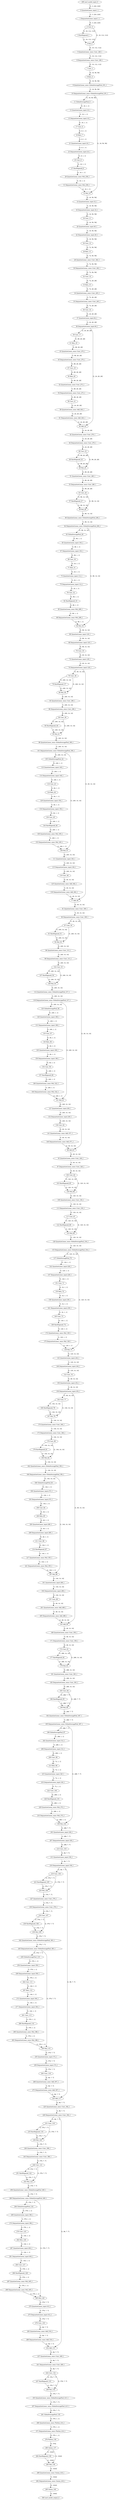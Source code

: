 strict digraph  {
"0 QuantizeLinear_input.1_1" [id=0, type=QuantizeLinear];
"1 DequantizeLinear_input.1_1" [id=1, type=DequantizeLinear];
"2 Conv_0" [id=2, type=Conv];
"3 HardSigmoid_1" [id=3, type=HardSigmoid];
"4 Mul_2" [id=4, type=Mul];
"5 QuantizeLinear_onnx^^Conv_248_1" [id=5, label="5 QuantizeLinear_onnx::Conv_248_1", type=QuantizeLinear];
"6 DequantizeLinear_onnx^^Conv_248_1" [id=6, label="6 DequantizeLinear_onnx::Conv_248_1", type=DequantizeLinear];
"7 Conv_3" [id=7, type=Conv];
"8 Relu_4" [id=8, type=Relu];
"9 QuantizeLinear_onnx^^GlobalAveragePool_251_1" [id=9, label="9 QuantizeLinear_onnx::GlobalAveragePool_251_1", type=QuantizeLinear];
"10 DequantizeLinear_onnx^^GlobalAveragePool_251_1" [id=10, label="10 DequantizeLinear_onnx::GlobalAveragePool_251_1", type=DequantizeLinear];
"11 GlobalAveragePool_5" [id=11, type=GlobalAveragePool];
"12 Mul_10" [id=12, type=Mul];
"13 QuantizeLinear_input.16_1" [id=13, type=QuantizeLinear];
"14 QuantizeLinear_input.32_1" [id=14, type=QuantizeLinear];
"15 DequantizeLinear_input.16_1" [id=15, type=DequantizeLinear];
"16 DequantizeLinear_input.32_1" [id=16, type=DequantizeLinear];
"17 Conv_6" [id=17, type=Conv];
"18 Conv_11" [id=18, type=Conv];
"19 Relu_7" [id=19, type=Relu];
"20 QuantizeLinear_input.40_1" [id=20, type=QuantizeLinear];
"21 QuantizeLinear_input.24_1" [id=21, type=QuantizeLinear];
"22 DequantizeLinear_input.40_1" [id=22, type=DequantizeLinear];
"23 DequantizeLinear_input.24_1" [id=23, type=DequantizeLinear];
"24 Conv_12" [id=24, type=Conv];
"25 Conv_8" [id=25, type=Conv];
"26 Relu_13" [id=26, type=Relu];
"27 HardSigmoid_9" [id=27, type=HardSigmoid];
"28 QuantizeLinear_onnx^^Conv_262_1" [id=28, label="28 QuantizeLinear_onnx::Conv_262_1", type=QuantizeLinear];
"29 QuantizeLinear_onnx^^Mul_256_1" [id=29, label="29 QuantizeLinear_onnx::Mul_256_1", type=QuantizeLinear];
"30 DequantizeLinear_onnx^^Conv_262_1" [id=30, label="30 DequantizeLinear_onnx::Conv_262_1", type=DequantizeLinear];
"31 DequantizeLinear_onnx^^Mul_256_1" [id=31, label="31 DequantizeLinear_onnx::Mul_256_1", type=DequantizeLinear];
"32 Conv_14" [id=32, type=Conv];
"33 Relu_15" [id=33, type=Relu];
"34 QuantizeLinear_onnx^^Conv_265_1" [id=34, label="34 QuantizeLinear_onnx::Conv_265_1", type=QuantizeLinear];
"35 DequantizeLinear_onnx^^Conv_265_1" [id=35, label="35 DequantizeLinear_onnx::Conv_265_1", type=DequantizeLinear];
"36 Conv_16" [id=36, type=Conv];
"37 QuantizeLinear_input.64_1" [id=37, type=QuantizeLinear];
"38 DequantizeLinear_input.64_1" [id=38, type=DequantizeLinear];
"39 Conv_17" [id=39, type=Conv];
"40 Add_22" [id=40, type=Add];
"41 Relu_18" [id=41, type=Relu];
"42 QuantizeLinear_onnx^^Conv_276_1" [id=42, label="42 QuantizeLinear_onnx::Conv_276_1", type=QuantizeLinear];
"43 QuantizeLinear_onnx^^Conv_270_1" [id=43, label="43 QuantizeLinear_onnx::Conv_270_1", type=QuantizeLinear];
"44 DequantizeLinear_onnx^^Conv_276_1" [id=44, label="44 DequantizeLinear_onnx::Conv_276_1", type=DequantizeLinear];
"45 DequantizeLinear_onnx^^Conv_270_1" [id=45, label="45 DequantizeLinear_onnx::Conv_270_1", type=DequantizeLinear];
"46 Conv_23" [id=46, type=Conv];
"47 Conv_19" [id=47, type=Conv];
"48 HardSigmoid_24" [id=48, type=HardSigmoid];
"49 Mul_25" [id=49, type=Mul];
"50 Relu_20" [id=50, type=Relu];
"51 QuantizeLinear_onnx^^Conv_280_1" [id=51, label="51 QuantizeLinear_onnx::Conv_280_1", type=QuantizeLinear];
"52 QuantizeLinear_onnx^^Conv_273_1" [id=52, label="52 QuantizeLinear_onnx::Conv_273_1", type=QuantizeLinear];
"53 DequantizeLinear_onnx^^Conv_280_1" [id=53, label="53 DequantizeLinear_onnx::Conv_280_1", type=DequantizeLinear];
"54 DequantizeLinear_onnx^^Conv_273_1" [id=54, label="54 DequantizeLinear_onnx::Conv_273_1", type=DequantizeLinear];
"55 Conv_26" [id=55, type=Conv];
"56 Conv_21" [id=56, type=Conv];
"57 HardSigmoid_27" [id=57, type=HardSigmoid];
"58 Mul_28" [id=58, type=Mul];
"59 QuantizeLinear_onnx^^Add_444_1" [id=59, label="59 QuantizeLinear_onnx::Add_444_1", type=QuantizeLinear];
"60 QuantizeLinear_onnx^^GlobalAveragePool_284_1" [id=60, label="60 QuantizeLinear_onnx::GlobalAveragePool_284_1", type=QuantizeLinear];
"61 DequantizeLinear_onnx^^Add_444_1" [id=61, label="61 DequantizeLinear_onnx::Add_444_1", type=DequantizeLinear];
"62 DequantizeLinear_onnx^^GlobalAveragePool_284_1" [id=62, label="62 DequantizeLinear_onnx::GlobalAveragePool_284_1", type=DequantizeLinear];
"63 GlobalAveragePool_29" [id=63, type=GlobalAveragePool];
"64 Mul_34" [id=64, type=Mul];
"65 QuantizeLinear_input.104_1" [id=65, type=QuantizeLinear];
"66 QuantizeLinear_input.120_1" [id=66, type=QuantizeLinear];
"67 DequantizeLinear_input.104_1" [id=67, type=DequantizeLinear];
"68 DequantizeLinear_input.120_1" [id=68, type=DequantizeLinear];
"69 Conv_30" [id=69, type=Conv];
"70 Conv_35" [id=70, type=Conv];
"71 Relu_31" [id=71, type=Relu];
"72 QuantizeLinear_input.128_1" [id=72, type=QuantizeLinear];
"73 QuantizeLinear_input.112_1" [id=73, type=QuantizeLinear];
"74 DequantizeLinear_input.128_1" [id=74, type=DequantizeLinear];
"75 DequantizeLinear_input.112_1" [id=75, type=DequantizeLinear];
"76 Conv_36" [id=76, type=Conv];
"77 Add_49" [id=77, type=Add];
"78 Conv_32" [id=78, type=Conv];
"79 HardSigmoid_37" [id=79, type=HardSigmoid];
"80 Mul_38" [id=80, type=Mul];
"81 QuantizeLinear_onnx^^Conv_309_1" [id=81, label="81 QuantizeLinear_onnx::Conv_309_1", type=QuantizeLinear];
"82 HardSigmoid_33" [id=82, type=HardSigmoid];
"83 QuantizeLinear_onnx^^Conv_296_1" [id=83, label="83 QuantizeLinear_onnx::Conv_296_1", type=QuantizeLinear];
"84 DequantizeLinear_onnx^^Conv_309_1" [id=84, label="84 DequantizeLinear_onnx::Conv_309_1", type=DequantizeLinear];
"85 QuantizeLinear_onnx^^Mul_289_1" [id=85, label="85 QuantizeLinear_onnx::Mul_289_1", type=QuantizeLinear];
"86 DequantizeLinear_onnx^^Conv_296_1" [id=86, label="86 DequantizeLinear_onnx::Conv_296_1", type=DequantizeLinear];
"87 Conv_50" [id=87, type=Conv];
"88 Add_63" [id=88, type=Add];
"89 DequantizeLinear_onnx^^Mul_289_1" [id=89, label="89 DequantizeLinear_onnx::Mul_289_1", type=DequantizeLinear];
"90 Conv_39" [id=90, type=Conv];
"91 HardSigmoid_51" [id=91, type=HardSigmoid];
"92 Mul_52" [id=92, type=Mul];
"93 QuantizeLinear_onnx^^Conv_326_1" [id=93, label="93 QuantizeLinear_onnx::Conv_326_1", type=QuantizeLinear];
"94 HardSigmoid_40" [id=94, type=HardSigmoid];
"95 Mul_41" [id=95, type=Mul];
"96 QuantizeLinear_onnx^^Conv_313_1" [id=96, label="96 QuantizeLinear_onnx::Conv_313_1", type=QuantizeLinear];
"97 DequantizeLinear_onnx^^Conv_326_1" [id=97, label="97 DequantizeLinear_onnx::Conv_326_1", type=DequantizeLinear];
"98 QuantizeLinear_onnx^^GlobalAveragePool_300_1" [id=98, label="98 QuantizeLinear_onnx::GlobalAveragePool_300_1", type=QuantizeLinear];
"99 DequantizeLinear_onnx^^Conv_313_1" [id=99, label="99 DequantizeLinear_onnx::Conv_313_1", type=DequantizeLinear];
"100 Conv_64" [id=100, type=Conv];
"101 DequantizeLinear_onnx^^GlobalAveragePool_300_1" [id=101, label="101 DequantizeLinear_onnx::GlobalAveragePool_300_1", type=DequantizeLinear];
"102 Conv_53" [id=102, type=Conv];
"103 HardSigmoid_65" [id=103, type=HardSigmoid];
"104 Mul_66" [id=104, type=Mul];
"105 GlobalAveragePool_42" [id=105, type=GlobalAveragePool];
"106 Mul_47" [id=106, type=Mul];
"107 HardSigmoid_54" [id=107, type=HardSigmoid];
"108 Mul_55" [id=108, type=Mul];
"109 QuantizeLinear_onnx^^Conv_330_1" [id=109, label="109 QuantizeLinear_onnx::Conv_330_1", type=QuantizeLinear];
"110 QuantizeLinear_input.148_1" [id=110, type=QuantizeLinear];
"111 QuantizeLinear_input.164_1" [id=111, type=QuantizeLinear];
"112 QuantizeLinear_onnx^^GlobalAveragePool_317_1" [id=112, label="112 QuantizeLinear_onnx::GlobalAveragePool_317_1", type=QuantizeLinear];
"113 DequantizeLinear_onnx^^Conv_330_1" [id=113, label="113 DequantizeLinear_onnx::Conv_330_1", type=DequantizeLinear];
"114 DequantizeLinear_input.148_1" [id=114, type=DequantizeLinear];
"115 DequantizeLinear_input.164_1" [id=115, type=DequantizeLinear];
"116 DequantizeLinear_onnx^^GlobalAveragePool_317_1" [id=116, label="116 DequantizeLinear_onnx::GlobalAveragePool_317_1", type=DequantizeLinear];
"117 Conv_67" [id=117, type=Conv];
"118 Conv_43" [id=118, type=Conv];
"119 Conv_48" [id=119, type=Conv];
"120 GlobalAveragePool_56" [id=120, type=GlobalAveragePool];
"121 Mul_61" [id=121, type=Mul];
"122 HardSigmoid_68" [id=122, type=HardSigmoid];
"123 Mul_69" [id=123, type=Mul];
"124 Relu_44" [id=124, type=Relu];
"125 QuantizeLinear_onnx^^Add_462_1" [id=125, label="125 QuantizeLinear_onnx::Add_462_1", type=QuantizeLinear];
"126 QuantizeLinear_input.188_1" [id=126, type=QuantizeLinear];
"127 QuantizeLinear_input.204_1" [id=127, type=QuantizeLinear];
"128 QuantizeLinear_onnx^^GlobalAveragePool_334_1" [id=128, label="128 QuantizeLinear_onnx::GlobalAveragePool_334_1", type=QuantizeLinear];
"129 QuantizeLinear_input.156_1" [id=129, type=QuantizeLinear];
"130 DequantizeLinear_onnx^^Add_462_1" [id=130, label="130 DequantizeLinear_onnx::Add_462_1", type=DequantizeLinear];
"131 DequantizeLinear_input.188_1" [id=131, type=DequantizeLinear];
"132 DequantizeLinear_input.204_1" [id=132, type=DequantizeLinear];
"133 DequantizeLinear_onnx^^GlobalAveragePool_334_1" [id=133, label="133 DequantizeLinear_onnx::GlobalAveragePool_334_1", type=DequantizeLinear];
"134 DequantizeLinear_input.156_1" [id=134, type=DequantizeLinear];
"135 Conv_57" [id=135, type=Conv];
"136 Conv_62" [id=136, type=Conv];
"137 GlobalAveragePool_70" [id=137, type=GlobalAveragePool];
"138 Mul_75" [id=138, type=Mul];
"139 Conv_45" [id=139, type=Conv];
"140 Relu_58" [id=140, type=Relu];
"141 QuantizeLinear_onnx^^Add_471_1" [id=141, label="141 QuantizeLinear_onnx::Add_471_1", type=QuantizeLinear];
"142 QuantizeLinear_input.228_1" [id=142, type=QuantizeLinear];
"143 QuantizeLinear_input.244_1" [id=143, type=QuantizeLinear];
"144 HardSigmoid_46" [id=144, type=HardSigmoid];
"145 QuantizeLinear_input.196_1" [id=145, type=QuantizeLinear];
"146 DequantizeLinear_onnx^^Add_471_1" [id=146, label="146 DequantizeLinear_onnx::Add_471_1", type=DequantizeLinear];
"147 DequantizeLinear_input.228_1" [id=147, type=DequantizeLinear];
"148 DequantizeLinear_input.244_1" [id=148, type=DequantizeLinear];
"149 QuantizeLinear_onnx^^Mul_305_1" [id=149, label="149 QuantizeLinear_onnx::Mul_305_1", type=QuantizeLinear];
"150 DequantizeLinear_input.196_1" [id=150, type=DequantizeLinear];
"151 Conv_71" [id=151, type=Conv];
"152 Conv_76" [id=152, type=Conv];
"153 DequantizeLinear_onnx^^Mul_305_1" [id=153, label="153 DequantizeLinear_onnx::Mul_305_1", type=DequantizeLinear];
"154 Conv_59" [id=154, type=Conv];
"155 Relu_72" [id=155, type=Relu];
"156 QuantizeLinear_input.252_1" [id=156, type=QuantizeLinear];
"157 HardSigmoid_60" [id=157, type=HardSigmoid];
"158 QuantizeLinear_input.236_1" [id=158, type=QuantizeLinear];
"159 DequantizeLinear_input.252_1" [id=159, type=DequantizeLinear];
"160 QuantizeLinear_onnx^^Mul_322_1" [id=160, label="160 QuantizeLinear_onnx::Mul_322_1", type=QuantizeLinear];
"161 DequantizeLinear_input.236_1" [id=161, type=DequantizeLinear];
"162 Conv_77" [id=162, type=Conv];
"163 Add_90" [id=163, type=Add];
"164 DequantizeLinear_onnx^^Mul_322_1" [id=164, label="164 DequantizeLinear_onnx::Mul_322_1", type=DequantizeLinear];
"165 Conv_73" [id=165, type=Conv];
"166 HardSigmoid_78" [id=166, type=HardSigmoid];
"167 Mul_79" [id=167, type=Mul];
"168 QuantizeLinear_onnx^^Conv_359_1" [id=168, label="168 QuantizeLinear_onnx::Conv_359_1", type=QuantizeLinear];
"169 HardSigmoid_74" [id=169, type=HardSigmoid];
"170 QuantizeLinear_onnx^^Conv_346_1" [id=170, label="170 QuantizeLinear_onnx::Conv_346_1", type=QuantizeLinear];
"171 DequantizeLinear_onnx^^Conv_359_1" [id=171, label="171 DequantizeLinear_onnx::Conv_359_1", type=DequantizeLinear];
"172 QuantizeLinear_onnx^^Mul_339_1" [id=172, label="172 QuantizeLinear_onnx::Mul_339_1", type=QuantizeLinear];
"173 DequantizeLinear_onnx^^Conv_346_1" [id=173, label="173 DequantizeLinear_onnx::Conv_346_1", type=DequantizeLinear];
"174 Conv_91" [id=174, type=Conv];
"175 DequantizeLinear_onnx^^Mul_339_1" [id=175, label="175 DequantizeLinear_onnx::Mul_339_1", type=DequantizeLinear];
"176 Conv_80" [id=176, type=Conv];
"177 HardSigmoid_92" [id=177, type=HardSigmoid];
"178 Mul_93" [id=178, type=Mul];
"179 HardSigmoid_81" [id=179, type=HardSigmoid];
"180 Mul_82" [id=180, type=Mul];
"181 QuantizeLinear_onnx^^Conv_363_1" [id=181, label="181 QuantizeLinear_onnx::Conv_363_1", type=QuantizeLinear];
"182 QuantizeLinear_onnx^^GlobalAveragePool_350_1" [id=182, label="182 QuantizeLinear_onnx::GlobalAveragePool_350_1", type=QuantizeLinear];
"183 DequantizeLinear_onnx^^Conv_363_1" [id=183, label="183 DequantizeLinear_onnx::Conv_363_1", type=DequantizeLinear];
"184 DequantizeLinear_onnx^^GlobalAveragePool_350_1" [id=184, label="184 DequantizeLinear_onnx::GlobalAveragePool_350_1", type=DequantizeLinear];
"185 Conv_94" [id=185, type=Conv];
"186 GlobalAveragePool_83" [id=186, type=GlobalAveragePool];
"187 Mul_88" [id=187, type=Mul];
"188 HardSigmoid_95" [id=188, type=HardSigmoid];
"189 Mul_96" [id=189, type=Mul];
"190 QuantizeLinear_input.272_1" [id=190, type=QuantizeLinear];
"191 QuantizeLinear_input.288_1" [id=191, type=QuantizeLinear];
"192 QuantizeLinear_onnx^^GlobalAveragePool_367_1" [id=192, label="192 QuantizeLinear_onnx::GlobalAveragePool_367_1", type=QuantizeLinear];
"193 DequantizeLinear_input.272_1" [id=193, type=DequantizeLinear];
"194 DequantizeLinear_input.288_1" [id=194, type=DequantizeLinear];
"195 DequantizeLinear_onnx^^GlobalAveragePool_367_1" [id=195, label="195 DequantizeLinear_onnx::GlobalAveragePool_367_1", type=DequantizeLinear];
"196 Conv_84" [id=196, type=Conv];
"197 Conv_89" [id=197, type=Conv];
"198 GlobalAveragePool_97" [id=198, type=GlobalAveragePool];
"199 Mul_102" [id=199, type=Mul];
"200 Relu_85" [id=200, type=Relu];
"201 QuantizeLinear_onnx^^Add_489_1" [id=201, label="201 QuantizeLinear_onnx::Add_489_1", type=QuantizeLinear];
"202 QuantizeLinear_input.312_1" [id=202, type=QuantizeLinear];
"203 QuantizeLinear_input.328_1" [id=203, type=QuantizeLinear];
"204 QuantizeLinear_input.280_1" [id=204, type=QuantizeLinear];
"205 DequantizeLinear_onnx^^Add_489_1" [id=205, label="205 DequantizeLinear_onnx::Add_489_1", type=DequantizeLinear];
"206 DequantizeLinear_input.312_1" [id=206, type=DequantizeLinear];
"207 DequantizeLinear_input.328_1" [id=207, type=DequantizeLinear];
"208 DequantizeLinear_input.280_1" [id=208, type=DequantizeLinear];
"209 Conv_98" [id=209, type=Conv];
"210 Conv_103" [id=210, type=Conv];
"211 Conv_86" [id=211, type=Conv];
"212 Relu_99" [id=212, type=Relu];
"213 QuantizeLinear_input.336_1" [id=213, type=QuantizeLinear];
"214 HardSigmoid_87" [id=214, type=HardSigmoid];
"215 QuantizeLinear_input.320_1" [id=215, type=QuantizeLinear];
"216 DequantizeLinear_input.336_1" [id=216, type=DequantizeLinear];
"217 QuantizeLinear_onnx^^Mul_355_1" [id=217, label="217 QuantizeLinear_onnx::Mul_355_1", type=QuantizeLinear];
"218 DequantizeLinear_input.320_1" [id=218, type=DequantizeLinear];
"219 Conv_104" [id=219, type=Conv];
"220 Add_117" [id=220, type=Add];
"221 DequantizeLinear_onnx^^Mul_355_1" [id=221, label="221 DequantizeLinear_onnx::Mul_355_1", type=DequantizeLinear];
"222 Conv_100" [id=222, type=Conv];
"223 HardSigmoid_105" [id=223, type=HardSigmoid];
"224 Mul_106" [id=224, type=Mul];
"225 QuantizeLinear_onnx^^Conv_392_1" [id=225, label="225 QuantizeLinear_onnx::Conv_392_1", type=QuantizeLinear];
"226 HardSigmoid_101" [id=226, type=HardSigmoid];
"227 QuantizeLinear_onnx^^Conv_379_1" [id=227, label="227 QuantizeLinear_onnx::Conv_379_1", type=QuantizeLinear];
"228 DequantizeLinear_onnx^^Conv_392_1" [id=228, label="228 DequantizeLinear_onnx::Conv_392_1", type=DequantizeLinear];
"229 QuantizeLinear_onnx^^Mul_372_1" [id=229, label="229 QuantizeLinear_onnx::Mul_372_1", type=QuantizeLinear];
"230 DequantizeLinear_onnx^^Conv_379_1" [id=230, label="230 DequantizeLinear_onnx::Conv_379_1", type=DequantizeLinear];
"231 Conv_118" [id=231, type=Conv];
"232 Add_131" [id=232, type=Add];
"233 DequantizeLinear_onnx^^Mul_372_1" [id=233, label="233 DequantizeLinear_onnx::Mul_372_1", type=DequantizeLinear];
"234 Conv_107" [id=234, type=Conv];
"235 HardSigmoid_119" [id=235, type=HardSigmoid];
"236 Mul_120" [id=236, type=Mul];
"237 QuantizeLinear_onnx^^Conv_409_1" [id=237, label="237 QuantizeLinear_onnx::Conv_409_1", type=QuantizeLinear];
"238 HardSigmoid_108" [id=238, type=HardSigmoid];
"239 Mul_109" [id=239, type=Mul];
"240 QuantizeLinear_onnx^^Conv_396_1" [id=240, label="240 QuantizeLinear_onnx::Conv_396_1", type=QuantizeLinear];
"241 DequantizeLinear_onnx^^Conv_409_1" [id=241, label="241 DequantizeLinear_onnx::Conv_409_1", type=DequantizeLinear];
"242 QuantizeLinear_onnx^^GlobalAveragePool_383_1" [id=242, label="242 QuantizeLinear_onnx::GlobalAveragePool_383_1", type=QuantizeLinear];
"243 DequantizeLinear_onnx^^Conv_396_1" [id=243, label="243 DequantizeLinear_onnx::Conv_396_1", type=DequantizeLinear];
"244 Conv_132" [id=244, type=Conv];
"245 DequantizeLinear_onnx^^GlobalAveragePool_383_1" [id=245, label="245 DequantizeLinear_onnx::GlobalAveragePool_383_1", type=DequantizeLinear];
"246 Conv_121" [id=246, type=Conv];
"247 HardSigmoid_133" [id=247, type=HardSigmoid];
"248 Mul_134" [id=248, type=Mul];
"249 GlobalAveragePool_110" [id=249, type=GlobalAveragePool];
"250 Mul_115" [id=250, type=Mul];
"251 HardSigmoid_122" [id=251, type=HardSigmoid];
"252 Mul_123" [id=252, type=Mul];
"253 QuantizeLinear_onnx^^GlobalAveragePool_413_1" [id=253, label="253 QuantizeLinear_onnx::GlobalAveragePool_413_1", type=QuantizeLinear];
"254 QuantizeLinear_input.356_1" [id=254, type=QuantizeLinear];
"255 QuantizeLinear_input.372_1" [id=255, type=QuantizeLinear];
"256 QuantizeLinear_onnx^^GlobalAveragePool_400_1" [id=256, label="256 QuantizeLinear_onnx::GlobalAveragePool_400_1", type=QuantizeLinear];
"257 DequantizeLinear_onnx^^GlobalAveragePool_413_1" [id=257, label="257 DequantizeLinear_onnx::GlobalAveragePool_413_1", type=DequantizeLinear];
"258 DequantizeLinear_input.356_1" [id=258, type=DequantizeLinear];
"259 DequantizeLinear_input.372_1" [id=259, type=DequantizeLinear];
"260 DequantizeLinear_onnx^^GlobalAveragePool_400_1" [id=260, label="260 DequantizeLinear_onnx::GlobalAveragePool_400_1", type=DequantizeLinear];
"261 GlobalAveragePool_135" [id=261, type=GlobalAveragePool];
"262 Conv_111" [id=262, type=Conv];
"263 Conv_116" [id=263, type=Conv];
"264 GlobalAveragePool_124" [id=264, type=GlobalAveragePool];
"265 Mul_129" [id=265, type=Mul];
"266 QuantizeLinear_onnx^^Flatten_414_1" [id=266, label="266 QuantizeLinear_onnx::Flatten_414_1", type=QuantizeLinear];
"267 Relu_112" [id=267, type=Relu];
"268 QuantizeLinear_onnx^^Add_507_1" [id=268, label="268 QuantizeLinear_onnx::Add_507_1", type=QuantizeLinear];
"269 QuantizeLinear_input.396_1" [id=269, type=QuantizeLinear];
"270 QuantizeLinear_input.412_1" [id=270, type=QuantizeLinear];
"271 DequantizeLinear_onnx^^Flatten_414_1" [id=271, label="271 DequantizeLinear_onnx::Flatten_414_1", type=DequantizeLinear];
"272 QuantizeLinear_input.364_1" [id=272, type=QuantizeLinear];
"273 DequantizeLinear_onnx^^Add_507_1" [id=273, label="273 DequantizeLinear_onnx::Add_507_1", type=DequantizeLinear];
"274 DequantizeLinear_input.396_1" [id=274, type=DequantizeLinear];
"275 DequantizeLinear_input.412_1" [id=275, type=DequantizeLinear];
"276 Flatten_136" [id=276, type=Flatten];
"277 DequantizeLinear_input.364_1" [id=277, type=DequantizeLinear];
"278 Conv_125" [id=278, type=Conv];
"279 Conv_130" [id=279, type=Conv];
"280 Gemm_137" [id=280, type=Gemm];
"281 Conv_113" [id=281, type=Conv];
"282 Relu_126" [id=282, type=Relu];
"283 QuantizeLinear_onnx^^Add_516_1" [id=283, label="283 QuantizeLinear_onnx::Add_516_1", type=QuantizeLinear];
"284 HardSigmoid_138" [id=284, type=HardSigmoid];
"285 Mul_139" [id=285, type=Mul];
"286 HardSigmoid_114" [id=286, type=HardSigmoid];
"287 QuantizeLinear_input.404_1" [id=287, type=QuantizeLinear];
"288 DequantizeLinear_onnx^^Add_516_1" [id=288, label="288 DequantizeLinear_onnx::Add_516_1", type=DequantizeLinear];
"289 QuantizeLinear_onnx^^Gemm_418_1" [id=289, label="289 QuantizeLinear_onnx::Gemm_418_1", type=QuantizeLinear];
"290 QuantizeLinear_onnx^^Mul_388_1" [id=290, label="290 QuantizeLinear_onnx::Mul_388_1", type=QuantizeLinear];
"291 DequantizeLinear_input.404_1" [id=291, type=DequantizeLinear];
"292 DequantizeLinear_onnx^^Gemm_418_1" [id=292, label="292 DequantizeLinear_onnx::Gemm_418_1", type=DequantizeLinear];
"293 DequantizeLinear_onnx^^Mul_388_1" [id=293, label="293 DequantizeLinear_onnx::Mul_388_1", type=DequantizeLinear];
"294 Conv_127" [id=294, type=Conv];
"295 Gemm_140" [id=295, type=Gemm];
"296 HardSigmoid_128" [id=296, type=HardSigmoid];
"297 QuantizeLinear_onnx^^Mul_405_1" [id=297, label="297 QuantizeLinear_onnx::Mul_405_1", type=QuantizeLinear];
"298 DequantizeLinear_onnx^^Mul_405_1" [id=298, label="298 DequantizeLinear_onnx::Mul_405_1", type=DequantizeLinear];
"299 nncf_model_input_0" [id=299, type=nncf_model_input];
"300 nncf_model_output_0" [id=300, type=nncf_model_output];
"0 QuantizeLinear_input.1_1" -> "1 DequantizeLinear_input.1_1"  [label="[1, 3, 224, 224]", style=dashed];
"1 DequantizeLinear_input.1_1" -> "2 Conv_0"  [label="[1, 3, 224, 224]", style=solid];
"2 Conv_0" -> "3 HardSigmoid_1"  [label="[1, 16, 112, 112]", style=solid];
"2 Conv_0" -> "4 Mul_2"  [label="[1, 16, 112, 112]", style=solid];
"3 HardSigmoid_1" -> "4 Mul_2"  [label="[1, 16, 112, 112]", style=solid];
"4 Mul_2" -> "5 QuantizeLinear_onnx^^Conv_248_1"  [label="[1, 16, 112, 112]", style=solid];
"5 QuantizeLinear_onnx^^Conv_248_1" -> "6 DequantizeLinear_onnx^^Conv_248_1"  [label="[1, 16, 112, 112]", style=dashed];
"6 DequantizeLinear_onnx^^Conv_248_1" -> "7 Conv_3"  [label="[1, 16, 112, 112]", style=solid];
"7 Conv_3" -> "8 Relu_4"  [label="[1, 16, 56, 56]", style=solid];
"8 Relu_4" -> "9 QuantizeLinear_onnx^^GlobalAveragePool_251_1"  [label="[1, 16, 56, 56]", style=solid];
"9 QuantizeLinear_onnx^^GlobalAveragePool_251_1" -> "10 DequantizeLinear_onnx^^GlobalAveragePool_251_1"  [label="[1, 16, 56, 56]", style=dashed];
"10 DequantizeLinear_onnx^^GlobalAveragePool_251_1" -> "11 GlobalAveragePool_5"  [label="[1, 16, 56, 56]", style=solid];
"10 DequantizeLinear_onnx^^GlobalAveragePool_251_1" -> "12 Mul_10"  [label="[1, 16, 56, 56]", style=solid];
"11 GlobalAveragePool_5" -> "13 QuantizeLinear_input.16_1"  [label="[1, 16, 1, 1]", style=solid];
"12 Mul_10" -> "14 QuantizeLinear_input.32_1"  [label="[1, 16, 56, 56]", style=solid];
"13 QuantizeLinear_input.16_1" -> "15 DequantizeLinear_input.16_1"  [label="[1, 16, 1, 1]", style=dashed];
"14 QuantizeLinear_input.32_1" -> "16 DequantizeLinear_input.32_1"  [label="[1, 16, 56, 56]", style=dashed];
"15 DequantizeLinear_input.16_1" -> "17 Conv_6"  [label="[1, 16, 1, 1]", style=solid];
"16 DequantizeLinear_input.32_1" -> "18 Conv_11"  [label="[1, 16, 56, 56]", style=solid];
"17 Conv_6" -> "19 Relu_7"  [label="[1, 8, 1, 1]", style=solid];
"18 Conv_11" -> "20 QuantizeLinear_input.40_1"  [label="[1, 16, 56, 56]", style=solid];
"19 Relu_7" -> "21 QuantizeLinear_input.24_1"  [label="[1, 8, 1, 1]", style=solid];
"20 QuantizeLinear_input.40_1" -> "22 DequantizeLinear_input.40_1"  [label="[1, 16, 56, 56]", style=dashed];
"21 QuantizeLinear_input.24_1" -> "23 DequantizeLinear_input.24_1"  [label="[1, 8, 1, 1]", style=dashed];
"22 DequantizeLinear_input.40_1" -> "24 Conv_12"  [label="[1, 16, 56, 56]", style=solid];
"23 DequantizeLinear_input.24_1" -> "25 Conv_8"  [label="[1, 8, 1, 1]", style=solid];
"24 Conv_12" -> "26 Relu_13"  [label="[1, 72, 56, 56]", style=solid];
"25 Conv_8" -> "27 HardSigmoid_9"  [label="[1, 16, 1, 1]", style=solid];
"26 Relu_13" -> "28 QuantizeLinear_onnx^^Conv_262_1"  [label="[1, 72, 56, 56]", style=solid];
"27 HardSigmoid_9" -> "29 QuantizeLinear_onnx^^Mul_256_1"  [label="[1, 16, 1, 1]", style=solid];
"28 QuantizeLinear_onnx^^Conv_262_1" -> "30 DequantizeLinear_onnx^^Conv_262_1"  [label="[1, 72, 56, 56]", style=dashed];
"29 QuantizeLinear_onnx^^Mul_256_1" -> "31 DequantizeLinear_onnx^^Mul_256_1"  [label="[1, 16, 1, 1]", style=dashed];
"30 DequantizeLinear_onnx^^Conv_262_1" -> "32 Conv_14"  [label="[1, 72, 56, 56]", style=solid];
"31 DequantizeLinear_onnx^^Mul_256_1" -> "12 Mul_10"  [label="[1, 16, 1, 1]", style=solid];
"32 Conv_14" -> "33 Relu_15"  [label="[1, 72, 28, 28]", style=solid];
"33 Relu_15" -> "34 QuantizeLinear_onnx^^Conv_265_1"  [label="[1, 72, 28, 28]", style=solid];
"34 QuantizeLinear_onnx^^Conv_265_1" -> "35 DequantizeLinear_onnx^^Conv_265_1"  [label="[1, 72, 28, 28]", style=dashed];
"35 DequantizeLinear_onnx^^Conv_265_1" -> "36 Conv_16"  [label="[1, 72, 28, 28]", style=solid];
"36 Conv_16" -> "37 QuantizeLinear_input.64_1"  [label="[1, 24, 28, 28]", style=solid];
"37 QuantizeLinear_input.64_1" -> "38 DequantizeLinear_input.64_1"  [label="[1, 24, 28, 28]", style=dashed];
"38 DequantizeLinear_input.64_1" -> "39 Conv_17"  [label="[1, 24, 28, 28]", style=solid];
"38 DequantizeLinear_input.64_1" -> "40 Add_22"  [label="[1, 24, 28, 28]", style=solid];
"39 Conv_17" -> "41 Relu_18"  [label="[1, 88, 28, 28]", style=solid];
"40 Add_22" -> "42 QuantizeLinear_onnx^^Conv_276_1"  [label="[1, 24, 28, 28]", style=solid];
"41 Relu_18" -> "43 QuantizeLinear_onnx^^Conv_270_1"  [label="[1, 88, 28, 28]", style=solid];
"42 QuantizeLinear_onnx^^Conv_276_1" -> "44 DequantizeLinear_onnx^^Conv_276_1"  [label="[1, 24, 28, 28]", style=dashed];
"43 QuantizeLinear_onnx^^Conv_270_1" -> "45 DequantizeLinear_onnx^^Conv_270_1"  [label="[1, 88, 28, 28]", style=dashed];
"44 DequantizeLinear_onnx^^Conv_276_1" -> "46 Conv_23"  [label="[1, 24, 28, 28]", style=solid];
"45 DequantizeLinear_onnx^^Conv_270_1" -> "47 Conv_19"  [label="[1, 88, 28, 28]", style=solid];
"46 Conv_23" -> "48 HardSigmoid_24"  [label="[1, 96, 28, 28]", style=solid];
"46 Conv_23" -> "49 Mul_25"  [label="[1, 96, 28, 28]", style=solid];
"47 Conv_19" -> "50 Relu_20"  [label="[1, 88, 28, 28]", style=solid];
"48 HardSigmoid_24" -> "49 Mul_25"  [label="[1, 96, 28, 28]", style=solid];
"49 Mul_25" -> "51 QuantizeLinear_onnx^^Conv_280_1"  [label="[1, 96, 28, 28]", style=solid];
"50 Relu_20" -> "52 QuantizeLinear_onnx^^Conv_273_1"  [label="[1, 88, 28, 28]", style=solid];
"51 QuantizeLinear_onnx^^Conv_280_1" -> "53 DequantizeLinear_onnx^^Conv_280_1"  [label="[1, 96, 28, 28]", style=dashed];
"52 QuantizeLinear_onnx^^Conv_273_1" -> "54 DequantizeLinear_onnx^^Conv_273_1"  [label="[1, 88, 28, 28]", style=dashed];
"53 DequantizeLinear_onnx^^Conv_280_1" -> "55 Conv_26"  [label="[1, 96, 28, 28]", style=solid];
"54 DequantizeLinear_onnx^^Conv_273_1" -> "56 Conv_21"  [label="[1, 88, 28, 28]", style=solid];
"55 Conv_26" -> "57 HardSigmoid_27"  [label="[1, 96, 14, 14]", style=solid];
"55 Conv_26" -> "58 Mul_28"  [label="[1, 96, 14, 14]", style=solid];
"56 Conv_21" -> "59 QuantizeLinear_onnx^^Add_444_1"  [label="[1, 24, 28, 28]", style=solid];
"57 HardSigmoid_27" -> "58 Mul_28"  [label="[1, 96, 14, 14]", style=solid];
"58 Mul_28" -> "60 QuantizeLinear_onnx^^GlobalAveragePool_284_1"  [label="[1, 96, 14, 14]", style=solid];
"59 QuantizeLinear_onnx^^Add_444_1" -> "61 DequantizeLinear_onnx^^Add_444_1"  [label="[1, 24, 28, 28]", style=dashed];
"60 QuantizeLinear_onnx^^GlobalAveragePool_284_1" -> "62 DequantizeLinear_onnx^^GlobalAveragePool_284_1"  [label="[1, 96, 14, 14]", style=dashed];
"61 DequantizeLinear_onnx^^Add_444_1" -> "40 Add_22"  [label="[1, 24, 28, 28]", style=solid];
"62 DequantizeLinear_onnx^^GlobalAveragePool_284_1" -> "63 GlobalAveragePool_29"  [label="[1, 96, 14, 14]", style=solid];
"62 DequantizeLinear_onnx^^GlobalAveragePool_284_1" -> "64 Mul_34"  [label="[1, 96, 14, 14]", style=solid];
"63 GlobalAveragePool_29" -> "65 QuantizeLinear_input.104_1"  [label="[1, 96, 1, 1]", style=solid];
"64 Mul_34" -> "66 QuantizeLinear_input.120_1"  [label="[1, 96, 14, 14]", style=solid];
"65 QuantizeLinear_input.104_1" -> "67 DequantizeLinear_input.104_1"  [label="[1, 96, 1, 1]", style=dashed];
"66 QuantizeLinear_input.120_1" -> "68 DequantizeLinear_input.120_1"  [label="[1, 96, 14, 14]", style=dashed];
"67 DequantizeLinear_input.104_1" -> "69 Conv_30"  [label="[1, 96, 1, 1]", style=solid];
"68 DequantizeLinear_input.120_1" -> "70 Conv_35"  [label="[1, 96, 14, 14]", style=solid];
"69 Conv_30" -> "71 Relu_31"  [label="[1, 24, 1, 1]", style=solid];
"70 Conv_35" -> "72 QuantizeLinear_input.128_1"  [label="[1, 40, 14, 14]", style=solid];
"71 Relu_31" -> "73 QuantizeLinear_input.112_1"  [label="[1, 24, 1, 1]", style=solid];
"72 QuantizeLinear_input.128_1" -> "74 DequantizeLinear_input.128_1"  [label="[1, 40, 14, 14]", style=dashed];
"73 QuantizeLinear_input.112_1" -> "75 DequantizeLinear_input.112_1"  [label="[1, 24, 1, 1]", style=dashed];
"74 DequantizeLinear_input.128_1" -> "76 Conv_36"  [label="[1, 40, 14, 14]", style=solid];
"74 DequantizeLinear_input.128_1" -> "77 Add_49"  [label="[1, 40, 14, 14]", style=solid];
"75 DequantizeLinear_input.112_1" -> "78 Conv_32"  [label="[1, 24, 1, 1]", style=solid];
"76 Conv_36" -> "79 HardSigmoid_37"  [label="[1, 240, 14, 14]", style=solid];
"76 Conv_36" -> "80 Mul_38"  [label="[1, 240, 14, 14]", style=solid];
"77 Add_49" -> "81 QuantizeLinear_onnx^^Conv_309_1"  [label="[1, 40, 14, 14]", style=solid];
"78 Conv_32" -> "82 HardSigmoid_33"  [label="[1, 96, 1, 1]", style=solid];
"79 HardSigmoid_37" -> "80 Mul_38"  [label="[1, 240, 14, 14]", style=solid];
"80 Mul_38" -> "83 QuantizeLinear_onnx^^Conv_296_1"  [label="[1, 240, 14, 14]", style=solid];
"81 QuantizeLinear_onnx^^Conv_309_1" -> "84 DequantizeLinear_onnx^^Conv_309_1"  [label="[1, 40, 14, 14]", style=dashed];
"82 HardSigmoid_33" -> "85 QuantizeLinear_onnx^^Mul_289_1"  [label="[1, 96, 1, 1]", style=solid];
"83 QuantizeLinear_onnx^^Conv_296_1" -> "86 DequantizeLinear_onnx^^Conv_296_1"  [label="[1, 240, 14, 14]", style=dashed];
"84 DequantizeLinear_onnx^^Conv_309_1" -> "87 Conv_50"  [label="[1, 40, 14, 14]", style=solid];
"84 DequantizeLinear_onnx^^Conv_309_1" -> "88 Add_63"  [label="[1, 40, 14, 14]", style=solid];
"85 QuantizeLinear_onnx^^Mul_289_1" -> "89 DequantizeLinear_onnx^^Mul_289_1"  [label="[1, 96, 1, 1]", style=dashed];
"86 DequantizeLinear_onnx^^Conv_296_1" -> "90 Conv_39"  [label="[1, 240, 14, 14]", style=solid];
"87 Conv_50" -> "91 HardSigmoid_51"  [label="[1, 240, 14, 14]", style=solid];
"87 Conv_50" -> "92 Mul_52"  [label="[1, 240, 14, 14]", style=solid];
"88 Add_63" -> "93 QuantizeLinear_onnx^^Conv_326_1"  [label="[1, 40, 14, 14]", style=solid];
"89 DequantizeLinear_onnx^^Mul_289_1" -> "64 Mul_34"  [label="[1, 96, 1, 1]", style=solid];
"90 Conv_39" -> "94 HardSigmoid_40"  [label="[1, 240, 14, 14]", style=solid];
"90 Conv_39" -> "95 Mul_41"  [label="[1, 240, 14, 14]", style=solid];
"91 HardSigmoid_51" -> "92 Mul_52"  [label="[1, 240, 14, 14]", style=solid];
"92 Mul_52" -> "96 QuantizeLinear_onnx^^Conv_313_1"  [label="[1, 240, 14, 14]", style=solid];
"93 QuantizeLinear_onnx^^Conv_326_1" -> "97 DequantizeLinear_onnx^^Conv_326_1"  [label="[1, 40, 14, 14]", style=dashed];
"94 HardSigmoid_40" -> "95 Mul_41"  [label="[1, 240, 14, 14]", style=solid];
"95 Mul_41" -> "98 QuantizeLinear_onnx^^GlobalAveragePool_300_1"  [label="[1, 240, 14, 14]", style=solid];
"96 QuantizeLinear_onnx^^Conv_313_1" -> "99 DequantizeLinear_onnx^^Conv_313_1"  [label="[1, 240, 14, 14]", style=dashed];
"97 DequantizeLinear_onnx^^Conv_326_1" -> "100 Conv_64"  [label="[1, 40, 14, 14]", style=solid];
"98 QuantizeLinear_onnx^^GlobalAveragePool_300_1" -> "101 DequantizeLinear_onnx^^GlobalAveragePool_300_1"  [label="[1, 240, 14, 14]", style=dashed];
"99 DequantizeLinear_onnx^^Conv_313_1" -> "102 Conv_53"  [label="[1, 240, 14, 14]", style=solid];
"100 Conv_64" -> "103 HardSigmoid_65"  [label="[1, 120, 14, 14]", style=solid];
"100 Conv_64" -> "104 Mul_66"  [label="[1, 120, 14, 14]", style=solid];
"101 DequantizeLinear_onnx^^GlobalAveragePool_300_1" -> "105 GlobalAveragePool_42"  [label="[1, 240, 14, 14]", style=solid];
"101 DequantizeLinear_onnx^^GlobalAveragePool_300_1" -> "106 Mul_47"  [label="[1, 240, 14, 14]", style=solid];
"102 Conv_53" -> "107 HardSigmoid_54"  [label="[1, 240, 14, 14]", style=solid];
"102 Conv_53" -> "108 Mul_55"  [label="[1, 240, 14, 14]", style=solid];
"103 HardSigmoid_65" -> "104 Mul_66"  [label="[1, 120, 14, 14]", style=solid];
"104 Mul_66" -> "109 QuantizeLinear_onnx^^Conv_330_1"  [label="[1, 120, 14, 14]", style=solid];
"105 GlobalAveragePool_42" -> "110 QuantizeLinear_input.148_1"  [label="[1, 240, 1, 1]", style=solid];
"106 Mul_47" -> "111 QuantizeLinear_input.164_1"  [label="[1, 240, 14, 14]", style=solid];
"107 HardSigmoid_54" -> "108 Mul_55"  [label="[1, 240, 14, 14]", style=solid];
"108 Mul_55" -> "112 QuantizeLinear_onnx^^GlobalAveragePool_317_1"  [label="[1, 240, 14, 14]", style=solid];
"109 QuantizeLinear_onnx^^Conv_330_1" -> "113 DequantizeLinear_onnx^^Conv_330_1"  [label="[1, 120, 14, 14]", style=dashed];
"110 QuantizeLinear_input.148_1" -> "114 DequantizeLinear_input.148_1"  [label="[1, 240, 1, 1]", style=dashed];
"111 QuantizeLinear_input.164_1" -> "115 DequantizeLinear_input.164_1"  [label="[1, 240, 14, 14]", style=dashed];
"112 QuantizeLinear_onnx^^GlobalAveragePool_317_1" -> "116 DequantizeLinear_onnx^^GlobalAveragePool_317_1"  [label="[1, 240, 14, 14]", style=dashed];
"113 DequantizeLinear_onnx^^Conv_330_1" -> "117 Conv_67"  [label="[1, 120, 14, 14]", style=solid];
"114 DequantizeLinear_input.148_1" -> "118 Conv_43"  [label="[1, 240, 1, 1]", style=solid];
"115 DequantizeLinear_input.164_1" -> "119 Conv_48"  [label="[1, 240, 14, 14]", style=solid];
"116 DequantizeLinear_onnx^^GlobalAveragePool_317_1" -> "120 GlobalAveragePool_56"  [label="[1, 240, 14, 14]", style=solid];
"116 DequantizeLinear_onnx^^GlobalAveragePool_317_1" -> "121 Mul_61"  [label="[1, 240, 14, 14]", style=solid];
"117 Conv_67" -> "122 HardSigmoid_68"  [label="[1, 120, 14, 14]", style=solid];
"117 Conv_67" -> "123 Mul_69"  [label="[1, 120, 14, 14]", style=solid];
"118 Conv_43" -> "124 Relu_44"  [label="[1, 64, 1, 1]", style=solid];
"119 Conv_48" -> "125 QuantizeLinear_onnx^^Add_462_1"  [label="[1, 40, 14, 14]", style=solid];
"120 GlobalAveragePool_56" -> "126 QuantizeLinear_input.188_1"  [label="[1, 240, 1, 1]", style=solid];
"121 Mul_61" -> "127 QuantizeLinear_input.204_1"  [label="[1, 240, 14, 14]", style=solid];
"122 HardSigmoid_68" -> "123 Mul_69"  [label="[1, 120, 14, 14]", style=solid];
"123 Mul_69" -> "128 QuantizeLinear_onnx^^GlobalAveragePool_334_1"  [label="[1, 120, 14, 14]", style=solid];
"124 Relu_44" -> "129 QuantizeLinear_input.156_1"  [label="[1, 64, 1, 1]", style=solid];
"125 QuantizeLinear_onnx^^Add_462_1" -> "130 DequantizeLinear_onnx^^Add_462_1"  [label="[1, 40, 14, 14]", style=dashed];
"126 QuantizeLinear_input.188_1" -> "131 DequantizeLinear_input.188_1"  [label="[1, 240, 1, 1]", style=dashed];
"127 QuantizeLinear_input.204_1" -> "132 DequantizeLinear_input.204_1"  [label="[1, 240, 14, 14]", style=dashed];
"128 QuantizeLinear_onnx^^GlobalAveragePool_334_1" -> "133 DequantizeLinear_onnx^^GlobalAveragePool_334_1"  [label="[1, 120, 14, 14]", style=dashed];
"129 QuantizeLinear_input.156_1" -> "134 DequantizeLinear_input.156_1"  [label="[1, 64, 1, 1]", style=dashed];
"130 DequantizeLinear_onnx^^Add_462_1" -> "77 Add_49"  [label="[1, 40, 14, 14]", style=solid];
"131 DequantizeLinear_input.188_1" -> "135 Conv_57"  [label="[1, 240, 1, 1]", style=solid];
"132 DequantizeLinear_input.204_1" -> "136 Conv_62"  [label="[1, 240, 14, 14]", style=solid];
"133 DequantizeLinear_onnx^^GlobalAveragePool_334_1" -> "137 GlobalAveragePool_70"  [label="[1, 120, 14, 14]", style=solid];
"133 DequantizeLinear_onnx^^GlobalAveragePool_334_1" -> "138 Mul_75"  [label="[1, 120, 14, 14]", style=solid];
"134 DequantizeLinear_input.156_1" -> "139 Conv_45"  [label="[1, 64, 1, 1]", style=solid];
"135 Conv_57" -> "140 Relu_58"  [label="[1, 64, 1, 1]", style=solid];
"136 Conv_62" -> "141 QuantizeLinear_onnx^^Add_471_1"  [label="[1, 40, 14, 14]", style=solid];
"137 GlobalAveragePool_70" -> "142 QuantizeLinear_input.228_1"  [label="[1, 120, 1, 1]", style=solid];
"138 Mul_75" -> "143 QuantizeLinear_input.244_1"  [label="[1, 120, 14, 14]", style=solid];
"139 Conv_45" -> "144 HardSigmoid_46"  [label="[1, 240, 1, 1]", style=solid];
"140 Relu_58" -> "145 QuantizeLinear_input.196_1"  [label="[1, 64, 1, 1]", style=solid];
"141 QuantizeLinear_onnx^^Add_471_1" -> "146 DequantizeLinear_onnx^^Add_471_1"  [label="[1, 40, 14, 14]", style=dashed];
"142 QuantizeLinear_input.228_1" -> "147 DequantizeLinear_input.228_1"  [label="[1, 120, 1, 1]", style=dashed];
"143 QuantizeLinear_input.244_1" -> "148 DequantizeLinear_input.244_1"  [label="[1, 120, 14, 14]", style=dashed];
"144 HardSigmoid_46" -> "149 QuantizeLinear_onnx^^Mul_305_1"  [label="[1, 240, 1, 1]", style=solid];
"145 QuantizeLinear_input.196_1" -> "150 DequantizeLinear_input.196_1"  [label="[1, 64, 1, 1]", style=dashed];
"146 DequantizeLinear_onnx^^Add_471_1" -> "88 Add_63"  [label="[1, 40, 14, 14]", style=solid];
"147 DequantizeLinear_input.228_1" -> "151 Conv_71"  [label="[1, 120, 1, 1]", style=solid];
"148 DequantizeLinear_input.244_1" -> "152 Conv_76"  [label="[1, 120, 14, 14]", style=solid];
"149 QuantizeLinear_onnx^^Mul_305_1" -> "153 DequantizeLinear_onnx^^Mul_305_1"  [label="[1, 240, 1, 1]", style=dashed];
"150 DequantizeLinear_input.196_1" -> "154 Conv_59"  [label="[1, 64, 1, 1]", style=solid];
"151 Conv_71" -> "155 Relu_72"  [label="[1, 32, 1, 1]", style=solid];
"152 Conv_76" -> "156 QuantizeLinear_input.252_1"  [label="[1, 48, 14, 14]", style=solid];
"153 DequantizeLinear_onnx^^Mul_305_1" -> "106 Mul_47"  [label="[1, 240, 1, 1]", style=solid];
"154 Conv_59" -> "157 HardSigmoid_60"  [label="[1, 240, 1, 1]", style=solid];
"155 Relu_72" -> "158 QuantizeLinear_input.236_1"  [label="[1, 32, 1, 1]", style=solid];
"156 QuantizeLinear_input.252_1" -> "159 DequantizeLinear_input.252_1"  [label="[1, 48, 14, 14]", style=dashed];
"157 HardSigmoid_60" -> "160 QuantizeLinear_onnx^^Mul_322_1"  [label="[1, 240, 1, 1]", style=solid];
"158 QuantizeLinear_input.236_1" -> "161 DequantizeLinear_input.236_1"  [label="[1, 32, 1, 1]", style=dashed];
"159 DequantizeLinear_input.252_1" -> "162 Conv_77"  [label="[1, 48, 14, 14]", style=solid];
"159 DequantizeLinear_input.252_1" -> "163 Add_90"  [label="[1, 48, 14, 14]", style=solid];
"160 QuantizeLinear_onnx^^Mul_322_1" -> "164 DequantizeLinear_onnx^^Mul_322_1"  [label="[1, 240, 1, 1]", style=dashed];
"161 DequantizeLinear_input.236_1" -> "165 Conv_73"  [label="[1, 32, 1, 1]", style=solid];
"162 Conv_77" -> "166 HardSigmoid_78"  [label="[1, 144, 14, 14]", style=solid];
"162 Conv_77" -> "167 Mul_79"  [label="[1, 144, 14, 14]", style=solid];
"163 Add_90" -> "168 QuantizeLinear_onnx^^Conv_359_1"  [label="[1, 48, 14, 14]", style=solid];
"164 DequantizeLinear_onnx^^Mul_322_1" -> "121 Mul_61"  [label="[1, 240, 1, 1]", style=solid];
"165 Conv_73" -> "169 HardSigmoid_74"  [label="[1, 120, 1, 1]", style=solid];
"166 HardSigmoid_78" -> "167 Mul_79"  [label="[1, 144, 14, 14]", style=solid];
"167 Mul_79" -> "170 QuantizeLinear_onnx^^Conv_346_1"  [label="[1, 144, 14, 14]", style=solid];
"168 QuantizeLinear_onnx^^Conv_359_1" -> "171 DequantizeLinear_onnx^^Conv_359_1"  [label="[1, 48, 14, 14]", style=dashed];
"169 HardSigmoid_74" -> "172 QuantizeLinear_onnx^^Mul_339_1"  [label="[1, 120, 1, 1]", style=solid];
"170 QuantizeLinear_onnx^^Conv_346_1" -> "173 DequantizeLinear_onnx^^Conv_346_1"  [label="[1, 144, 14, 14]", style=dashed];
"171 DequantizeLinear_onnx^^Conv_359_1" -> "174 Conv_91"  [label="[1, 48, 14, 14]", style=solid];
"172 QuantizeLinear_onnx^^Mul_339_1" -> "175 DequantizeLinear_onnx^^Mul_339_1"  [label="[1, 120, 1, 1]", style=dashed];
"173 DequantizeLinear_onnx^^Conv_346_1" -> "176 Conv_80"  [label="[1, 144, 14, 14]", style=solid];
"174 Conv_91" -> "177 HardSigmoid_92"  [label="[1, 288, 14, 14]", style=solid];
"174 Conv_91" -> "178 Mul_93"  [label="[1, 288, 14, 14]", style=solid];
"175 DequantizeLinear_onnx^^Mul_339_1" -> "138 Mul_75"  [label="[1, 120, 1, 1]", style=solid];
"176 Conv_80" -> "179 HardSigmoid_81"  [label="[1, 144, 14, 14]", style=solid];
"176 Conv_80" -> "180 Mul_82"  [label="[1, 144, 14, 14]", style=solid];
"177 HardSigmoid_92" -> "178 Mul_93"  [label="[1, 288, 14, 14]", style=solid];
"178 Mul_93" -> "181 QuantizeLinear_onnx^^Conv_363_1"  [label="[1, 288, 14, 14]", style=solid];
"179 HardSigmoid_81" -> "180 Mul_82"  [label="[1, 144, 14, 14]", style=solid];
"180 Mul_82" -> "182 QuantizeLinear_onnx^^GlobalAveragePool_350_1"  [label="[1, 144, 14, 14]", style=solid];
"181 QuantizeLinear_onnx^^Conv_363_1" -> "183 DequantizeLinear_onnx^^Conv_363_1"  [label="[1, 288, 14, 14]", style=dashed];
"182 QuantizeLinear_onnx^^GlobalAveragePool_350_1" -> "184 DequantizeLinear_onnx^^GlobalAveragePool_350_1"  [label="[1, 144, 14, 14]", style=dashed];
"183 DequantizeLinear_onnx^^Conv_363_1" -> "185 Conv_94"  [label="[1, 288, 14, 14]", style=solid];
"184 DequantizeLinear_onnx^^GlobalAveragePool_350_1" -> "186 GlobalAveragePool_83"  [label="[1, 144, 14, 14]", style=solid];
"184 DequantizeLinear_onnx^^GlobalAveragePool_350_1" -> "187 Mul_88"  [label="[1, 144, 14, 14]", style=solid];
"185 Conv_94" -> "188 HardSigmoid_95"  [label="[1, 288, 7, 7]", style=solid];
"185 Conv_94" -> "189 Mul_96"  [label="[1, 288, 7, 7]", style=solid];
"186 GlobalAveragePool_83" -> "190 QuantizeLinear_input.272_1"  [label="[1, 144, 1, 1]", style=solid];
"187 Mul_88" -> "191 QuantizeLinear_input.288_1"  [label="[1, 144, 14, 14]", style=solid];
"188 HardSigmoid_95" -> "189 Mul_96"  [label="[1, 288, 7, 7]", style=solid];
"189 Mul_96" -> "192 QuantizeLinear_onnx^^GlobalAveragePool_367_1"  [label="[1, 288, 7, 7]", style=solid];
"190 QuantizeLinear_input.272_1" -> "193 DequantizeLinear_input.272_1"  [label="[1, 144, 1, 1]", style=dashed];
"191 QuantizeLinear_input.288_1" -> "194 DequantizeLinear_input.288_1"  [label="[1, 144, 14, 14]", style=dashed];
"192 QuantizeLinear_onnx^^GlobalAveragePool_367_1" -> "195 DequantizeLinear_onnx^^GlobalAveragePool_367_1"  [label="[1, 288, 7, 7]", style=dashed];
"193 DequantizeLinear_input.272_1" -> "196 Conv_84"  [label="[1, 144, 1, 1]", style=solid];
"194 DequantizeLinear_input.288_1" -> "197 Conv_89"  [label="[1, 144, 14, 14]", style=solid];
"195 DequantizeLinear_onnx^^GlobalAveragePool_367_1" -> "198 GlobalAveragePool_97"  [label="[1, 288, 7, 7]", style=solid];
"195 DequantizeLinear_onnx^^GlobalAveragePool_367_1" -> "199 Mul_102"  [label="[1, 288, 7, 7]", style=solid];
"196 Conv_84" -> "200 Relu_85"  [label="[1, 40, 1, 1]", style=solid];
"197 Conv_89" -> "201 QuantizeLinear_onnx^^Add_489_1"  [label="[1, 48, 14, 14]", style=solid];
"198 GlobalAveragePool_97" -> "202 QuantizeLinear_input.312_1"  [label="[1, 288, 1, 1]", style=solid];
"199 Mul_102" -> "203 QuantizeLinear_input.328_1"  [label="[1, 288, 7, 7]", style=solid];
"200 Relu_85" -> "204 QuantizeLinear_input.280_1"  [label="[1, 40, 1, 1]", style=solid];
"201 QuantizeLinear_onnx^^Add_489_1" -> "205 DequantizeLinear_onnx^^Add_489_1"  [label="[1, 48, 14, 14]", style=dashed];
"202 QuantizeLinear_input.312_1" -> "206 DequantizeLinear_input.312_1"  [label="[1, 288, 1, 1]", style=dashed];
"203 QuantizeLinear_input.328_1" -> "207 DequantizeLinear_input.328_1"  [label="[1, 288, 7, 7]", style=dashed];
"204 QuantizeLinear_input.280_1" -> "208 DequantizeLinear_input.280_1"  [label="[1, 40, 1, 1]", style=dashed];
"205 DequantizeLinear_onnx^^Add_489_1" -> "163 Add_90"  [label="[1, 48, 14, 14]", style=solid];
"206 DequantizeLinear_input.312_1" -> "209 Conv_98"  [label="[1, 288, 1, 1]", style=solid];
"207 DequantizeLinear_input.328_1" -> "210 Conv_103"  [label="[1, 288, 7, 7]", style=solid];
"208 DequantizeLinear_input.280_1" -> "211 Conv_86"  [label="[1, 40, 1, 1]", style=solid];
"209 Conv_98" -> "212 Relu_99"  [label="[1, 72, 1, 1]", style=solid];
"210 Conv_103" -> "213 QuantizeLinear_input.336_1"  [label="[1, 96, 7, 7]", style=solid];
"211 Conv_86" -> "214 HardSigmoid_87"  [label="[1, 144, 1, 1]", style=solid];
"212 Relu_99" -> "215 QuantizeLinear_input.320_1"  [label="[1, 72, 1, 1]", style=solid];
"213 QuantizeLinear_input.336_1" -> "216 DequantizeLinear_input.336_1"  [label="[1, 96, 7, 7]", style=dashed];
"214 HardSigmoid_87" -> "217 QuantizeLinear_onnx^^Mul_355_1"  [label="[1, 144, 1, 1]", style=solid];
"215 QuantizeLinear_input.320_1" -> "218 DequantizeLinear_input.320_1"  [label="[1, 72, 1, 1]", style=dashed];
"216 DequantizeLinear_input.336_1" -> "219 Conv_104"  [label="[1, 96, 7, 7]", style=solid];
"216 DequantizeLinear_input.336_1" -> "220 Add_117"  [label="[1, 96, 7, 7]", style=solid];
"217 QuantizeLinear_onnx^^Mul_355_1" -> "221 DequantizeLinear_onnx^^Mul_355_1"  [label="[1, 144, 1, 1]", style=dashed];
"218 DequantizeLinear_input.320_1" -> "222 Conv_100"  [label="[1, 72, 1, 1]", style=solid];
"219 Conv_104" -> "223 HardSigmoid_105"  [label="[1, 576, 7, 7]", style=solid];
"219 Conv_104" -> "224 Mul_106"  [label="[1, 576, 7, 7]", style=solid];
"220 Add_117" -> "225 QuantizeLinear_onnx^^Conv_392_1"  [label="[1, 96, 7, 7]", style=solid];
"221 DequantizeLinear_onnx^^Mul_355_1" -> "187 Mul_88"  [label="[1, 144, 1, 1]", style=solid];
"222 Conv_100" -> "226 HardSigmoid_101"  [label="[1, 288, 1, 1]", style=solid];
"223 HardSigmoid_105" -> "224 Mul_106"  [label="[1, 576, 7, 7]", style=solid];
"224 Mul_106" -> "227 QuantizeLinear_onnx^^Conv_379_1"  [label="[1, 576, 7, 7]", style=solid];
"225 QuantizeLinear_onnx^^Conv_392_1" -> "228 DequantizeLinear_onnx^^Conv_392_1"  [label="[1, 96, 7, 7]", style=dashed];
"226 HardSigmoid_101" -> "229 QuantizeLinear_onnx^^Mul_372_1"  [label="[1, 288, 1, 1]", style=solid];
"227 QuantizeLinear_onnx^^Conv_379_1" -> "230 DequantizeLinear_onnx^^Conv_379_1"  [label="[1, 576, 7, 7]", style=dashed];
"228 DequantizeLinear_onnx^^Conv_392_1" -> "231 Conv_118"  [label="[1, 96, 7, 7]", style=solid];
"228 DequantizeLinear_onnx^^Conv_392_1" -> "232 Add_131"  [label="[1, 96, 7, 7]", style=solid];
"229 QuantizeLinear_onnx^^Mul_372_1" -> "233 DequantizeLinear_onnx^^Mul_372_1"  [label="[1, 288, 1, 1]", style=dashed];
"230 DequantizeLinear_onnx^^Conv_379_1" -> "234 Conv_107"  [label="[1, 576, 7, 7]", style=solid];
"231 Conv_118" -> "235 HardSigmoid_119"  [label="[1, 576, 7, 7]", style=solid];
"231 Conv_118" -> "236 Mul_120"  [label="[1, 576, 7, 7]", style=solid];
"232 Add_131" -> "237 QuantizeLinear_onnx^^Conv_409_1"  [label="[1, 96, 7, 7]", style=solid];
"233 DequantizeLinear_onnx^^Mul_372_1" -> "199 Mul_102"  [label="[1, 288, 1, 1]", style=solid];
"234 Conv_107" -> "238 HardSigmoid_108"  [label="[1, 576, 7, 7]", style=solid];
"234 Conv_107" -> "239 Mul_109"  [label="[1, 576, 7, 7]", style=solid];
"235 HardSigmoid_119" -> "236 Mul_120"  [label="[1, 576, 7, 7]", style=solid];
"236 Mul_120" -> "240 QuantizeLinear_onnx^^Conv_396_1"  [label="[1, 576, 7, 7]", style=solid];
"237 QuantizeLinear_onnx^^Conv_409_1" -> "241 DequantizeLinear_onnx^^Conv_409_1"  [label="[1, 96, 7, 7]", style=dashed];
"238 HardSigmoid_108" -> "239 Mul_109"  [label="[1, 576, 7, 7]", style=solid];
"239 Mul_109" -> "242 QuantizeLinear_onnx^^GlobalAveragePool_383_1"  [label="[1, 576, 7, 7]", style=solid];
"240 QuantizeLinear_onnx^^Conv_396_1" -> "243 DequantizeLinear_onnx^^Conv_396_1"  [label="[1, 576, 7, 7]", style=dashed];
"241 DequantizeLinear_onnx^^Conv_409_1" -> "244 Conv_132"  [label="[1, 96, 7, 7]", style=solid];
"242 QuantizeLinear_onnx^^GlobalAveragePool_383_1" -> "245 DequantizeLinear_onnx^^GlobalAveragePool_383_1"  [label="[1, 576, 7, 7]", style=dashed];
"243 DequantizeLinear_onnx^^Conv_396_1" -> "246 Conv_121"  [label="[1, 576, 7, 7]", style=solid];
"244 Conv_132" -> "247 HardSigmoid_133"  [label="[1, 576, 7, 7]", style=solid];
"244 Conv_132" -> "248 Mul_134"  [label="[1, 576, 7, 7]", style=solid];
"245 DequantizeLinear_onnx^^GlobalAveragePool_383_1" -> "249 GlobalAveragePool_110"  [label="[1, 576, 7, 7]", style=solid];
"245 DequantizeLinear_onnx^^GlobalAveragePool_383_1" -> "250 Mul_115"  [label="[1, 576, 7, 7]", style=solid];
"246 Conv_121" -> "251 HardSigmoid_122"  [label="[1, 576, 7, 7]", style=solid];
"246 Conv_121" -> "252 Mul_123"  [label="[1, 576, 7, 7]", style=solid];
"247 HardSigmoid_133" -> "248 Mul_134"  [label="[1, 576, 7, 7]", style=solid];
"248 Mul_134" -> "253 QuantizeLinear_onnx^^GlobalAveragePool_413_1"  [label="[1, 576, 7, 7]", style=solid];
"249 GlobalAveragePool_110" -> "254 QuantizeLinear_input.356_1"  [label="[1, 576, 1, 1]", style=solid];
"250 Mul_115" -> "255 QuantizeLinear_input.372_1"  [label="[1, 576, 7, 7]", style=solid];
"251 HardSigmoid_122" -> "252 Mul_123"  [label="[1, 576, 7, 7]", style=solid];
"252 Mul_123" -> "256 QuantizeLinear_onnx^^GlobalAveragePool_400_1"  [label="[1, 576, 7, 7]", style=solid];
"253 QuantizeLinear_onnx^^GlobalAveragePool_413_1" -> "257 DequantizeLinear_onnx^^GlobalAveragePool_413_1"  [label="[1, 576, 7, 7]", style=dashed];
"254 QuantizeLinear_input.356_1" -> "258 DequantizeLinear_input.356_1"  [label="[1, 576, 1, 1]", style=dashed];
"255 QuantizeLinear_input.372_1" -> "259 DequantizeLinear_input.372_1"  [label="[1, 576, 7, 7]", style=dashed];
"256 QuantizeLinear_onnx^^GlobalAveragePool_400_1" -> "260 DequantizeLinear_onnx^^GlobalAveragePool_400_1"  [label="[1, 576, 7, 7]", style=dashed];
"257 DequantizeLinear_onnx^^GlobalAveragePool_413_1" -> "261 GlobalAveragePool_135"  [label="[1, 576, 7, 7]", style=solid];
"258 DequantizeLinear_input.356_1" -> "262 Conv_111"  [label="[1, 576, 1, 1]", style=solid];
"259 DequantizeLinear_input.372_1" -> "263 Conv_116"  [label="[1, 576, 7, 7]", style=solid];
"260 DequantizeLinear_onnx^^GlobalAveragePool_400_1" -> "264 GlobalAveragePool_124"  [label="[1, 576, 7, 7]", style=solid];
"260 DequantizeLinear_onnx^^GlobalAveragePool_400_1" -> "265 Mul_129"  [label="[1, 576, 7, 7]", style=solid];
"261 GlobalAveragePool_135" -> "266 QuantizeLinear_onnx^^Flatten_414_1"  [label="[1, 576, 1, 1]", style=solid];
"262 Conv_111" -> "267 Relu_112"  [label="[1, 144, 1, 1]", style=solid];
"263 Conv_116" -> "268 QuantizeLinear_onnx^^Add_507_1"  [label="[1, 96, 7, 7]", style=solid];
"264 GlobalAveragePool_124" -> "269 QuantizeLinear_input.396_1"  [label="[1, 576, 1, 1]", style=solid];
"265 Mul_129" -> "270 QuantizeLinear_input.412_1"  [label="[1, 576, 7, 7]", style=solid];
"266 QuantizeLinear_onnx^^Flatten_414_1" -> "271 DequantizeLinear_onnx^^Flatten_414_1"  [label="[1, 576, 1, 1]", style=dashed];
"267 Relu_112" -> "272 QuantizeLinear_input.364_1"  [label="[1, 144, 1, 1]", style=solid];
"268 QuantizeLinear_onnx^^Add_507_1" -> "273 DequantizeLinear_onnx^^Add_507_1"  [label="[1, 96, 7, 7]", style=dashed];
"269 QuantizeLinear_input.396_1" -> "274 DequantizeLinear_input.396_1"  [label="[1, 576, 1, 1]", style=dashed];
"270 QuantizeLinear_input.412_1" -> "275 DequantizeLinear_input.412_1"  [label="[1, 576, 7, 7]", style=dashed];
"271 DequantizeLinear_onnx^^Flatten_414_1" -> "276 Flatten_136"  [label="[1, 576, 1, 1]", style=solid];
"272 QuantizeLinear_input.364_1" -> "277 DequantizeLinear_input.364_1"  [label="[1, 144, 1, 1]", style=dashed];
"273 DequantizeLinear_onnx^^Add_507_1" -> "220 Add_117"  [label="[1, 96, 7, 7]", style=solid];
"274 DequantizeLinear_input.396_1" -> "278 Conv_125"  [label="[1, 576, 1, 1]", style=solid];
"275 DequantizeLinear_input.412_1" -> "279 Conv_130"  [label="[1, 576, 7, 7]", style=solid];
"276 Flatten_136" -> "280 Gemm_137"  [label="[1, 576]", style=solid];
"277 DequantizeLinear_input.364_1" -> "281 Conv_113"  [label="[1, 144, 1, 1]", style=solid];
"278 Conv_125" -> "282 Relu_126"  [label="[1, 144, 1, 1]", style=solid];
"279 Conv_130" -> "283 QuantizeLinear_onnx^^Add_516_1"  [label="[1, 96, 7, 7]", style=solid];
"280 Gemm_137" -> "284 HardSigmoid_138"  [label="[1, 1024]", style=solid];
"280 Gemm_137" -> "285 Mul_139"  [label="[1, 1024]", style=solid];
"281 Conv_113" -> "286 HardSigmoid_114"  [label="[1, 576, 1, 1]", style=solid];
"282 Relu_126" -> "287 QuantizeLinear_input.404_1"  [label="[1, 144, 1, 1]", style=solid];
"283 QuantizeLinear_onnx^^Add_516_1" -> "288 DequantizeLinear_onnx^^Add_516_1"  [label="[1, 96, 7, 7]", style=dashed];
"284 HardSigmoid_138" -> "285 Mul_139"  [label="[1, 1024]", style=solid];
"285 Mul_139" -> "289 QuantizeLinear_onnx^^Gemm_418_1"  [label="[1, 1024]", style=solid];
"286 HardSigmoid_114" -> "290 QuantizeLinear_onnx^^Mul_388_1"  [label="[1, 576, 1, 1]", style=solid];
"287 QuantizeLinear_input.404_1" -> "291 DequantizeLinear_input.404_1"  [label="[1, 144, 1, 1]", style=dashed];
"288 DequantizeLinear_onnx^^Add_516_1" -> "232 Add_131"  [label="[1, 96, 7, 7]", style=solid];
"289 QuantizeLinear_onnx^^Gemm_418_1" -> "292 DequantizeLinear_onnx^^Gemm_418_1"  [label="[1, 1024]", style=dashed];
"290 QuantizeLinear_onnx^^Mul_388_1" -> "293 DequantizeLinear_onnx^^Mul_388_1"  [label="[1, 576, 1, 1]", style=dashed];
"291 DequantizeLinear_input.404_1" -> "294 Conv_127"  [label="[1, 144, 1, 1]", style=solid];
"292 DequantizeLinear_onnx^^Gemm_418_1" -> "295 Gemm_140"  [label="[1, 1024]", style=solid];
"293 DequantizeLinear_onnx^^Mul_388_1" -> "250 Mul_115"  [label="[1, 576, 1, 1]", style=solid];
"294 Conv_127" -> "296 HardSigmoid_128"  [label="[1, 576, 1, 1]", style=solid];
"295 Gemm_140" -> "300 nncf_model_output_0"  [label="[1, 1000]", style=solid];
"296 HardSigmoid_128" -> "297 QuantizeLinear_onnx^^Mul_405_1"  [label="[1, 576, 1, 1]", style=solid];
"297 QuantizeLinear_onnx^^Mul_405_1" -> "298 DequantizeLinear_onnx^^Mul_405_1"  [label="[1, 576, 1, 1]", style=dashed];
"298 DequantizeLinear_onnx^^Mul_405_1" -> "265 Mul_129"  [label="[1, 576, 1, 1]", style=solid];
"299 nncf_model_input_0" -> "0 QuantizeLinear_input.1_1"  [label="[1, 3, 224, 224]", style=solid];
}
